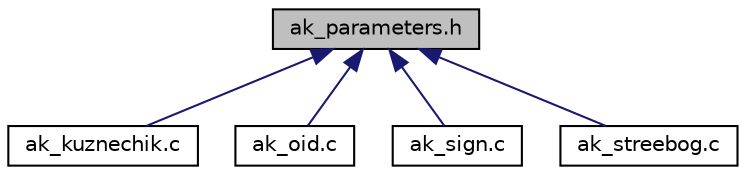 digraph "ak_parameters.h"
{
  edge [fontname="Helvetica",fontsize="10",labelfontname="Helvetica",labelfontsize="10"];
  node [fontname="Helvetica",fontsize="10",shape=record];
  Node1 [label="ak_parameters.h",height=0.2,width=0.4,color="black", fillcolor="grey75", style="filled", fontcolor="black"];
  Node1 -> Node2 [dir="back",color="midnightblue",fontsize="10",style="solid",fontname="Helvetica"];
  Node2 [label="ak_kuznechik.c",height=0.2,width=0.4,color="black", fillcolor="white", style="filled",URL="$ak__kuznechik_8c.html"];
  Node1 -> Node3 [dir="back",color="midnightblue",fontsize="10",style="solid",fontname="Helvetica"];
  Node3 [label="ak_oid.c",height=0.2,width=0.4,color="black", fillcolor="white", style="filled",URL="$ak__oid_8c.html"];
  Node1 -> Node4 [dir="back",color="midnightblue",fontsize="10",style="solid",fontname="Helvetica"];
  Node4 [label="ak_sign.c",height=0.2,width=0.4,color="black", fillcolor="white", style="filled",URL="$ak__sign_8c.html"];
  Node1 -> Node5 [dir="back",color="midnightblue",fontsize="10",style="solid",fontname="Helvetica"];
  Node5 [label="ak_streebog.c",height=0.2,width=0.4,color="black", fillcolor="white", style="filled",URL="$ak__streebog_8c.html"];
}
